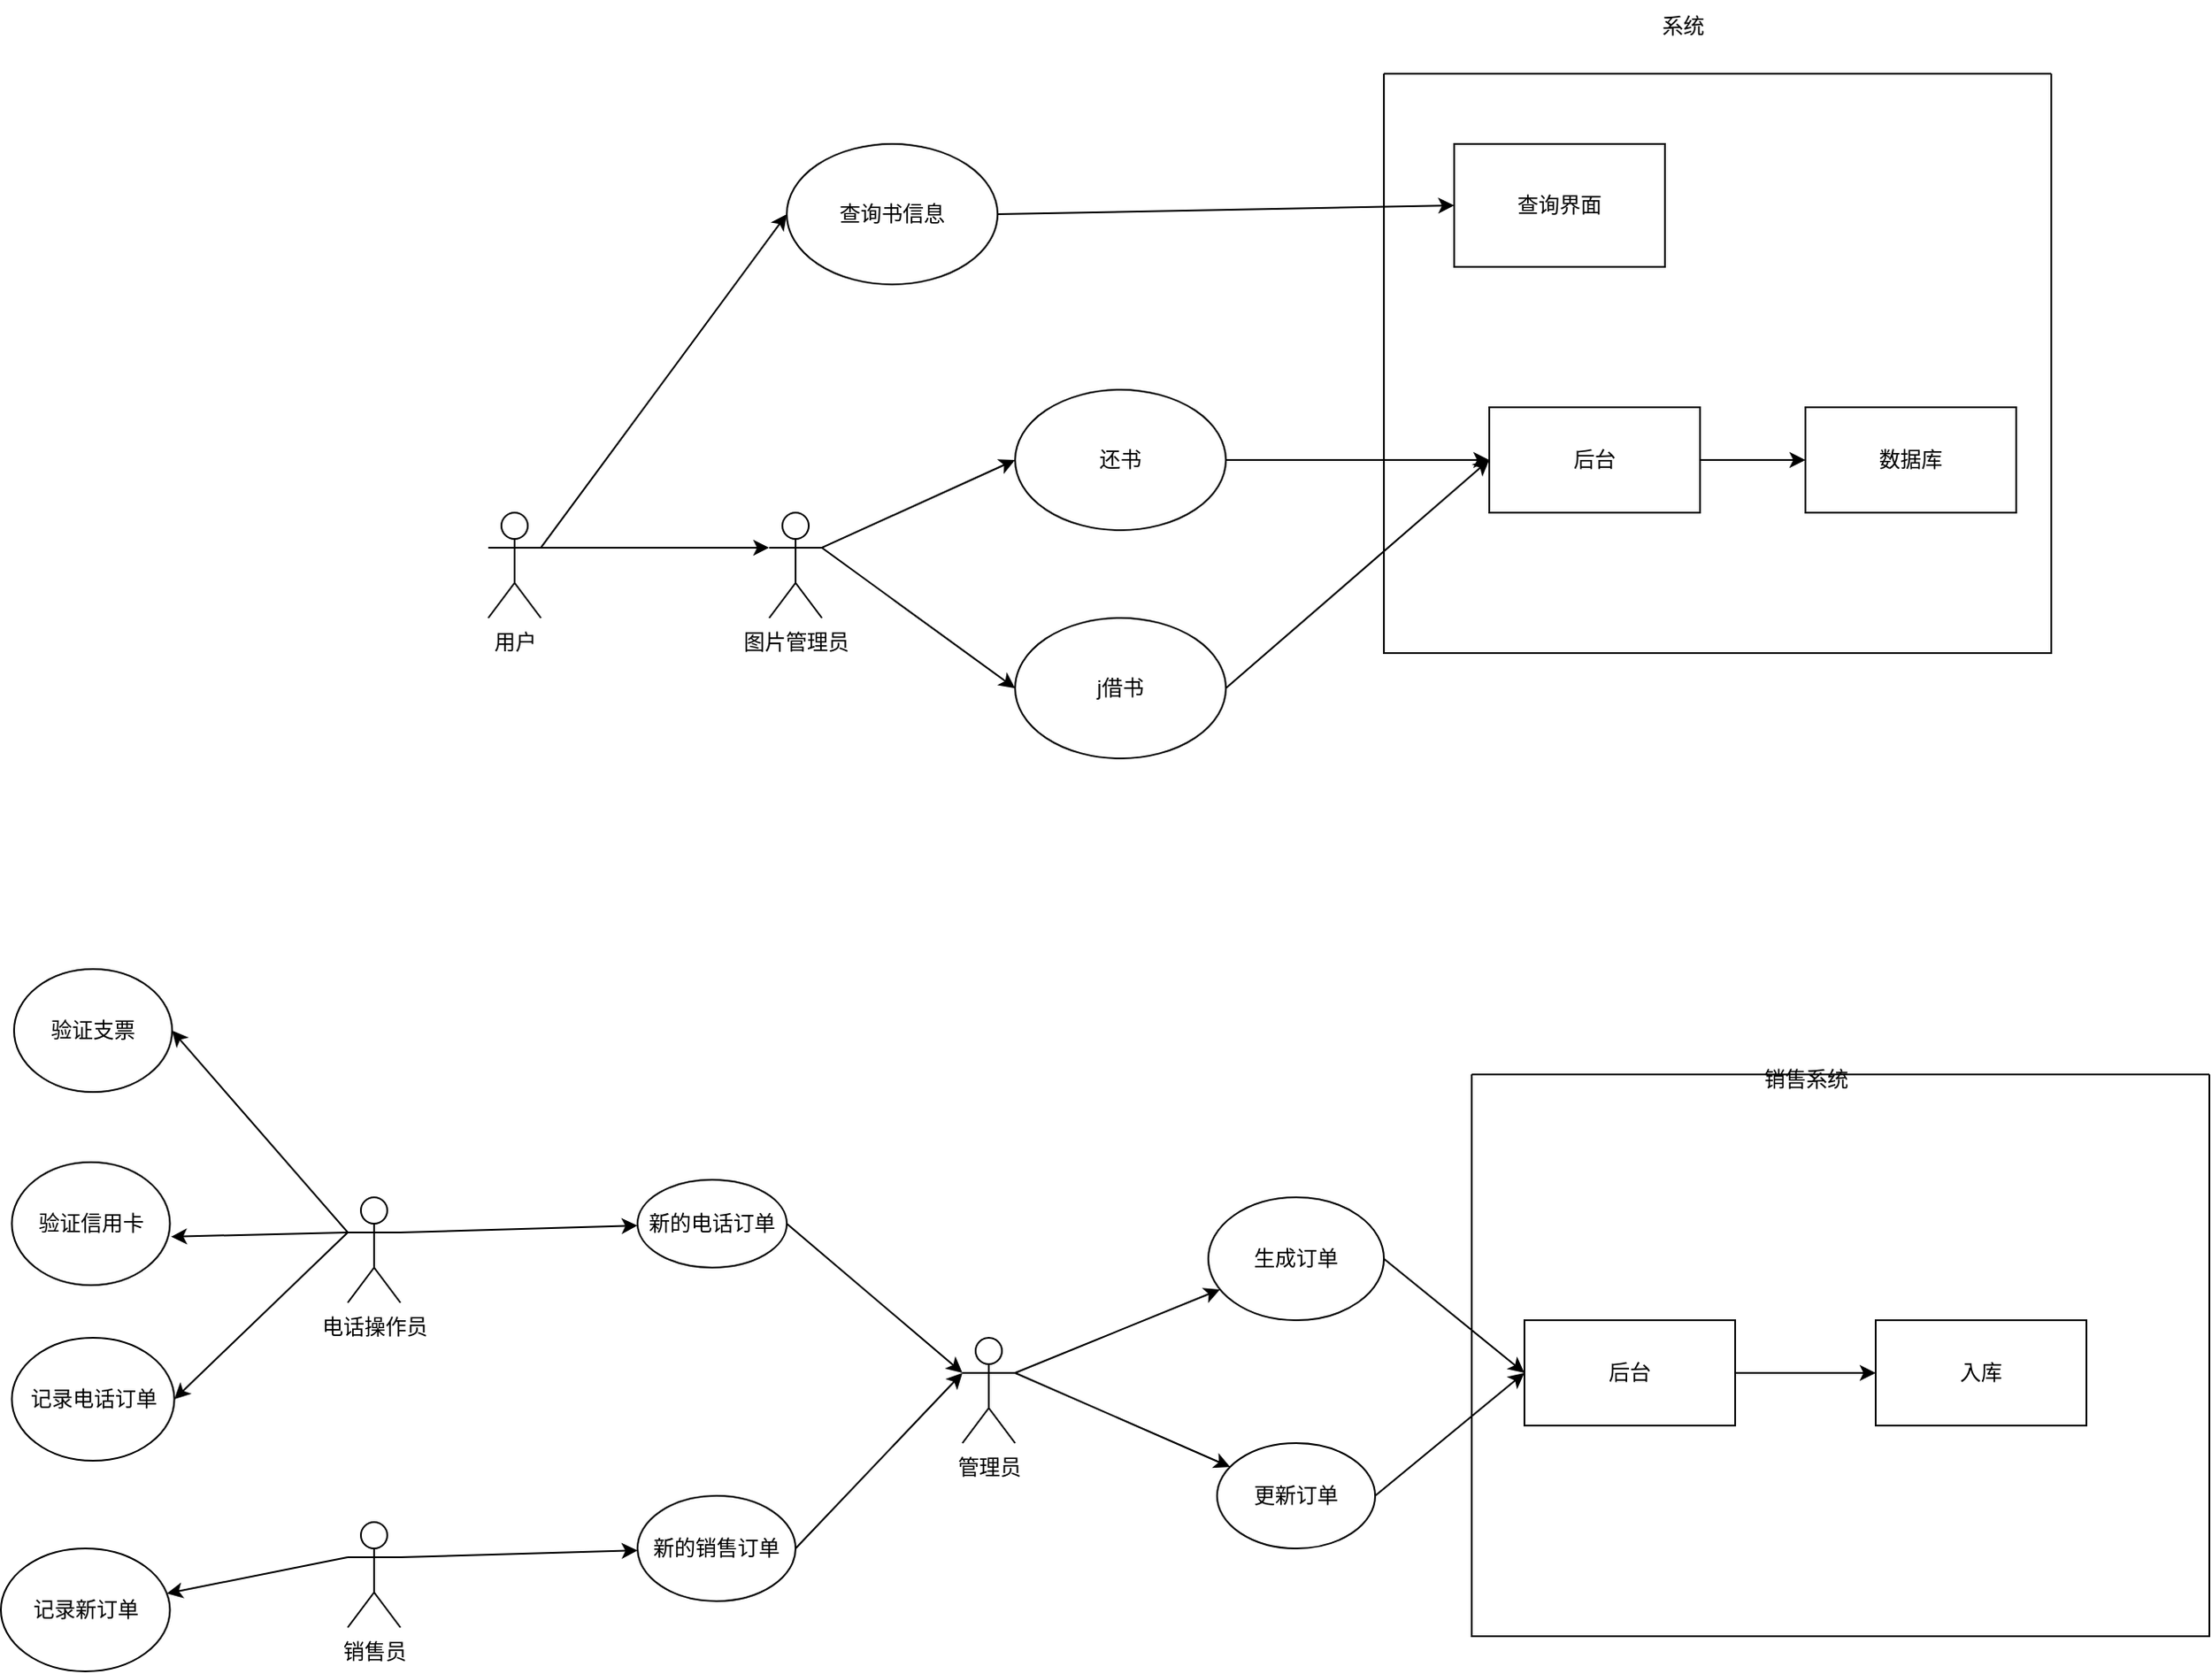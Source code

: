 <mxfile version="21.2.9" type="github">
  <diagram name="第 1 页" id="aiQ21PJiKLgbSB5T6cSl">
    <mxGraphModel dx="2581" dy="831" grid="1" gridSize="10" guides="1" tooltips="1" connect="1" arrows="1" fold="1" page="1" pageScale="1" pageWidth="827" pageHeight="1169" math="0" shadow="0">
      <root>
        <mxCell id="0" />
        <mxCell id="1" parent="0" />
        <mxCell id="cll_-j8iXL6UfGxuxfnc-2" value="用户" style="shape=umlActor;verticalLabelPosition=bottom;verticalAlign=top;html=1;outlineConnect=0;" vertex="1" parent="1">
          <mxGeometry x="40" y="440" width="30" height="60" as="geometry" />
        </mxCell>
        <mxCell id="cll_-j8iXL6UfGxuxfnc-15" value="" style="endArrow=classic;html=1;rounded=0;entryX=0;entryY=0.5;entryDx=0;entryDy=0;exitX=1;exitY=0.333;exitDx=0;exitDy=0;exitPerimeter=0;" edge="1" parent="1" source="cll_-j8iXL6UfGxuxfnc-2" target="cll_-j8iXL6UfGxuxfnc-26">
          <mxGeometry width="50" height="50" relative="1" as="geometry">
            <mxPoint x="150" y="420" as="sourcePoint" />
            <mxPoint x="215" y="250" as="targetPoint" />
          </mxGeometry>
        </mxCell>
        <mxCell id="cll_-j8iXL6UfGxuxfnc-22" value="图片管理员" style="shape=umlActor;verticalLabelPosition=bottom;verticalAlign=top;html=1;outlineConnect=0;" vertex="1" parent="1">
          <mxGeometry x="200" y="440" width="30" height="60" as="geometry" />
        </mxCell>
        <mxCell id="cll_-j8iXL6UfGxuxfnc-23" value="" style="endArrow=classic;html=1;rounded=0;entryX=0;entryY=0.333;entryDx=0;entryDy=0;entryPerimeter=0;" edge="1" parent="1" target="cll_-j8iXL6UfGxuxfnc-22">
          <mxGeometry width="50" height="50" relative="1" as="geometry">
            <mxPoint x="70" y="460" as="sourcePoint" />
            <mxPoint x="630" y="400" as="targetPoint" />
          </mxGeometry>
        </mxCell>
        <mxCell id="cll_-j8iXL6UfGxuxfnc-24" value="" style="endArrow=classic;html=1;rounded=0;exitX=1;exitY=0.5;exitDx=0;exitDy=0;entryX=0;entryY=0.5;entryDx=0;entryDy=0;" edge="1" parent="1" source="cll_-j8iXL6UfGxuxfnc-26" target="cll_-j8iXL6UfGxuxfnc-7">
          <mxGeometry width="50" height="50" relative="1" as="geometry">
            <mxPoint x="315" y="250" as="sourcePoint" />
            <mxPoint x="630" y="400" as="targetPoint" />
          </mxGeometry>
        </mxCell>
        <mxCell id="cll_-j8iXL6UfGxuxfnc-26" value="查询书信息" style="ellipse;whiteSpace=wrap;html=1;" vertex="1" parent="1">
          <mxGeometry x="210" y="230" width="120" height="80" as="geometry" />
        </mxCell>
        <mxCell id="cll_-j8iXL6UfGxuxfnc-29" value="还书" style="ellipse;whiteSpace=wrap;html=1;" vertex="1" parent="1">
          <mxGeometry x="340" y="370" width="120" height="80" as="geometry" />
        </mxCell>
        <mxCell id="cll_-j8iXL6UfGxuxfnc-30" value="j借书" style="ellipse;whiteSpace=wrap;html=1;" vertex="1" parent="1">
          <mxGeometry x="340" y="500" width="120" height="80" as="geometry" />
        </mxCell>
        <mxCell id="cll_-j8iXL6UfGxuxfnc-31" value="" style="endArrow=classic;html=1;rounded=0;exitX=1;exitY=0.333;exitDx=0;exitDy=0;exitPerimeter=0;entryX=0;entryY=0.5;entryDx=0;entryDy=0;" edge="1" parent="1" source="cll_-j8iXL6UfGxuxfnc-22" target="cll_-j8iXL6UfGxuxfnc-29">
          <mxGeometry width="50" height="50" relative="1" as="geometry">
            <mxPoint x="580" y="450" as="sourcePoint" />
            <mxPoint x="630" y="400" as="targetPoint" />
          </mxGeometry>
        </mxCell>
        <mxCell id="cll_-j8iXL6UfGxuxfnc-32" value="" style="endArrow=classic;html=1;rounded=0;exitX=1;exitY=0.333;exitDx=0;exitDy=0;exitPerimeter=0;entryX=0;entryY=0.5;entryDx=0;entryDy=0;" edge="1" parent="1" source="cll_-j8iXL6UfGxuxfnc-22" target="cll_-j8iXL6UfGxuxfnc-30">
          <mxGeometry width="50" height="50" relative="1" as="geometry">
            <mxPoint x="580" y="450" as="sourcePoint" />
            <mxPoint x="630" y="400" as="targetPoint" />
          </mxGeometry>
        </mxCell>
        <mxCell id="cll_-j8iXL6UfGxuxfnc-34" value="" style="endArrow=classic;html=1;rounded=0;exitX=1;exitY=0.5;exitDx=0;exitDy=0;entryX=0;entryY=0.5;entryDx=0;entryDy=0;" edge="1" parent="1" source="cll_-j8iXL6UfGxuxfnc-29" target="cll_-j8iXL6UfGxuxfnc-33">
          <mxGeometry width="50" height="50" relative="1" as="geometry">
            <mxPoint x="580" y="450" as="sourcePoint" />
            <mxPoint x="630" y="400" as="targetPoint" />
          </mxGeometry>
        </mxCell>
        <mxCell id="cll_-j8iXL6UfGxuxfnc-35" value="" style="endArrow=classic;html=1;rounded=0;exitX=1;exitY=0.5;exitDx=0;exitDy=0;entryX=0;entryY=0.5;entryDx=0;entryDy=0;" edge="1" parent="1" source="cll_-j8iXL6UfGxuxfnc-30" target="cll_-j8iXL6UfGxuxfnc-33">
          <mxGeometry width="50" height="50" relative="1" as="geometry">
            <mxPoint x="580" y="450" as="sourcePoint" />
            <mxPoint x="540" y="470" as="targetPoint" />
          </mxGeometry>
        </mxCell>
        <mxCell id="cll_-j8iXL6UfGxuxfnc-43" value="" style="swimlane;startSize=0;" vertex="1" parent="1">
          <mxGeometry x="550" y="190" width="380" height="330" as="geometry" />
        </mxCell>
        <mxCell id="cll_-j8iXL6UfGxuxfnc-7" value="查询界面" style="rounded=0;whiteSpace=wrap;html=1;" vertex="1" parent="cll_-j8iXL6UfGxuxfnc-43">
          <mxGeometry x="40" y="40" width="120" height="70" as="geometry" />
        </mxCell>
        <mxCell id="cll_-j8iXL6UfGxuxfnc-33" value="后台" style="rounded=0;whiteSpace=wrap;html=1;" vertex="1" parent="cll_-j8iXL6UfGxuxfnc-43">
          <mxGeometry x="60" y="190" width="120" height="60" as="geometry" />
        </mxCell>
        <mxCell id="cll_-j8iXL6UfGxuxfnc-36" value="数据库" style="rounded=0;whiteSpace=wrap;html=1;" vertex="1" parent="cll_-j8iXL6UfGxuxfnc-43">
          <mxGeometry x="240" y="190" width="120" height="60" as="geometry" />
        </mxCell>
        <mxCell id="cll_-j8iXL6UfGxuxfnc-39" value="" style="endArrow=classic;html=1;rounded=0;exitX=1;exitY=0.5;exitDx=0;exitDy=0;entryX=0;entryY=0.5;entryDx=0;entryDy=0;" edge="1" parent="cll_-j8iXL6UfGxuxfnc-43" source="cll_-j8iXL6UfGxuxfnc-33" target="cll_-j8iXL6UfGxuxfnc-36">
          <mxGeometry width="50" height="50" relative="1" as="geometry">
            <mxPoint x="260" y="260" as="sourcePoint" />
            <mxPoint x="310" y="210" as="targetPoint" />
          </mxGeometry>
        </mxCell>
        <mxCell id="cll_-j8iXL6UfGxuxfnc-44" value="系统" style="text;html=1;align=center;verticalAlign=middle;resizable=0;points=[];autosize=1;strokeColor=none;fillColor=none;" vertex="1" parent="1">
          <mxGeometry x="695" y="148" width="50" height="30" as="geometry" />
        </mxCell>
        <mxCell id="cll_-j8iXL6UfGxuxfnc-49" value="管理员" style="shape=umlActor;verticalLabelPosition=bottom;verticalAlign=top;html=1;outlineConnect=0;" vertex="1" parent="1">
          <mxGeometry x="310" y="910" width="30" height="60" as="geometry" />
        </mxCell>
        <mxCell id="cll_-j8iXL6UfGxuxfnc-51" value="电话操作员" style="shape=umlActor;verticalLabelPosition=bottom;verticalAlign=top;html=1;outlineConnect=0;" vertex="1" parent="1">
          <mxGeometry x="-40" y="830" width="30" height="60" as="geometry" />
        </mxCell>
        <mxCell id="cll_-j8iXL6UfGxuxfnc-55" value="销售员" style="shape=umlActor;verticalLabelPosition=bottom;verticalAlign=top;html=1;outlineConnect=0;" vertex="1" parent="1">
          <mxGeometry x="-40" y="1015" width="30" height="60" as="geometry" />
        </mxCell>
        <mxCell id="cll_-j8iXL6UfGxuxfnc-56" value="" style="endArrow=classic;html=1;rounded=0;exitX=1;exitY=0.333;exitDx=0;exitDy=0;exitPerimeter=0;" edge="1" parent="1" source="cll_-j8iXL6UfGxuxfnc-49" target="cll_-j8iXL6UfGxuxfnc-57">
          <mxGeometry width="50" height="50" relative="1" as="geometry">
            <mxPoint x="850" y="1120" as="sourcePoint" />
            <mxPoint x="450" y="880" as="targetPoint" />
          </mxGeometry>
        </mxCell>
        <mxCell id="cll_-j8iXL6UfGxuxfnc-57" value="生成订单" style="ellipse;whiteSpace=wrap;html=1;" vertex="1" parent="1">
          <mxGeometry x="450" y="830" width="100" height="70" as="geometry" />
        </mxCell>
        <mxCell id="cll_-j8iXL6UfGxuxfnc-58" value="" style="endArrow=classic;html=1;rounded=0;exitX=1;exitY=0.333;exitDx=0;exitDy=0;exitPerimeter=0;" edge="1" parent="1" source="cll_-j8iXL6UfGxuxfnc-49" target="cll_-j8iXL6UfGxuxfnc-59">
          <mxGeometry width="50" height="50" relative="1" as="geometry">
            <mxPoint x="850" y="1120" as="sourcePoint" />
            <mxPoint x="470" y="1010" as="targetPoint" />
          </mxGeometry>
        </mxCell>
        <mxCell id="cll_-j8iXL6UfGxuxfnc-59" value="更新订单" style="ellipse;whiteSpace=wrap;html=1;" vertex="1" parent="1">
          <mxGeometry x="455" y="970" width="90" height="60" as="geometry" />
        </mxCell>
        <mxCell id="cll_-j8iXL6UfGxuxfnc-60" value="后台" style="rounded=0;whiteSpace=wrap;html=1;" vertex="1" parent="1">
          <mxGeometry x="630" y="900" width="120" height="60" as="geometry" />
        </mxCell>
        <mxCell id="cll_-j8iXL6UfGxuxfnc-61" value="" style="endArrow=classic;html=1;rounded=0;exitX=1;exitY=0.5;exitDx=0;exitDy=0;entryX=0;entryY=0.5;entryDx=0;entryDy=0;" edge="1" parent="1" source="cll_-j8iXL6UfGxuxfnc-57" target="cll_-j8iXL6UfGxuxfnc-60">
          <mxGeometry width="50" height="50" relative="1" as="geometry">
            <mxPoint x="850" y="1120" as="sourcePoint" />
            <mxPoint x="900" y="1070" as="targetPoint" />
          </mxGeometry>
        </mxCell>
        <mxCell id="cll_-j8iXL6UfGxuxfnc-62" value="" style="endArrow=classic;html=1;rounded=0;exitX=1;exitY=0.5;exitDx=0;exitDy=0;entryX=0;entryY=0.5;entryDx=0;entryDy=0;" edge="1" parent="1" source="cll_-j8iXL6UfGxuxfnc-59" target="cll_-j8iXL6UfGxuxfnc-60">
          <mxGeometry width="50" height="50" relative="1" as="geometry">
            <mxPoint x="850" y="1120" as="sourcePoint" />
            <mxPoint x="900" y="1070" as="targetPoint" />
          </mxGeometry>
        </mxCell>
        <mxCell id="cll_-j8iXL6UfGxuxfnc-63" value="" style="endArrow=classic;html=1;rounded=0;exitX=1;exitY=0.333;exitDx=0;exitDy=0;exitPerimeter=0;" edge="1" parent="1" source="cll_-j8iXL6UfGxuxfnc-55" target="cll_-j8iXL6UfGxuxfnc-64">
          <mxGeometry width="50" height="50" relative="1" as="geometry">
            <mxPoint x="850" y="1120" as="sourcePoint" />
            <mxPoint x="315" y="1110" as="targetPoint" />
          </mxGeometry>
        </mxCell>
        <mxCell id="cll_-j8iXL6UfGxuxfnc-64" value="新的销售订单" style="ellipse;whiteSpace=wrap;html=1;" vertex="1" parent="1">
          <mxGeometry x="125" y="1000" width="90" height="60" as="geometry" />
        </mxCell>
        <mxCell id="cll_-j8iXL6UfGxuxfnc-65" value="" style="endArrow=classic;html=1;rounded=0;exitX=1;exitY=0.5;exitDx=0;exitDy=0;" edge="1" parent="1" source="cll_-j8iXL6UfGxuxfnc-64">
          <mxGeometry width="50" height="50" relative="1" as="geometry">
            <mxPoint x="850" y="1120" as="sourcePoint" />
            <mxPoint x="310" y="930" as="targetPoint" />
          </mxGeometry>
        </mxCell>
        <mxCell id="cll_-j8iXL6UfGxuxfnc-66" value="" style="endArrow=classic;html=1;rounded=0;exitX=1;exitY=0.333;exitDx=0;exitDy=0;exitPerimeter=0;" edge="1" parent="1" source="cll_-j8iXL6UfGxuxfnc-51" target="cll_-j8iXL6UfGxuxfnc-67">
          <mxGeometry width="50" height="50" relative="1" as="geometry">
            <mxPoint x="850" y="990" as="sourcePoint" />
            <mxPoint x="320" y="780" as="targetPoint" />
          </mxGeometry>
        </mxCell>
        <mxCell id="cll_-j8iXL6UfGxuxfnc-67" value="新的电话订单" style="ellipse;whiteSpace=wrap;html=1;" vertex="1" parent="1">
          <mxGeometry x="125" y="820" width="85" height="50" as="geometry" />
        </mxCell>
        <mxCell id="cll_-j8iXL6UfGxuxfnc-68" value="" style="endArrow=classic;html=1;rounded=0;exitX=1;exitY=0.5;exitDx=0;exitDy=0;" edge="1" parent="1" source="cll_-j8iXL6UfGxuxfnc-67">
          <mxGeometry width="50" height="50" relative="1" as="geometry">
            <mxPoint x="168" y="890" as="sourcePoint" />
            <mxPoint x="310" y="930" as="targetPoint" />
          </mxGeometry>
        </mxCell>
        <mxCell id="cll_-j8iXL6UfGxuxfnc-70" value="验证支票" style="ellipse;whiteSpace=wrap;html=1;" vertex="1" parent="1">
          <mxGeometry x="-230" y="700" width="90" height="70" as="geometry" />
        </mxCell>
        <mxCell id="cll_-j8iXL6UfGxuxfnc-71" value="验证信用卡" style="ellipse;whiteSpace=wrap;html=1;" vertex="1" parent="1">
          <mxGeometry x="-231.25" y="810" width="90" height="70" as="geometry" />
        </mxCell>
        <mxCell id="cll_-j8iXL6UfGxuxfnc-72" value="记录电话订单" style="ellipse;whiteSpace=wrap;html=1;" vertex="1" parent="1">
          <mxGeometry x="-231.25" y="910" width="92.5" height="70" as="geometry" />
        </mxCell>
        <mxCell id="cll_-j8iXL6UfGxuxfnc-73" value="" style="endArrow=classic;html=1;rounded=0;exitX=0;exitY=0.333;exitDx=0;exitDy=0;exitPerimeter=0;entryX=1;entryY=0.5;entryDx=0;entryDy=0;" edge="1" parent="1" source="cll_-j8iXL6UfGxuxfnc-51" target="cll_-j8iXL6UfGxuxfnc-70">
          <mxGeometry width="50" height="50" relative="1" as="geometry">
            <mxPoint x="270" y="990" as="sourcePoint" />
            <mxPoint x="320" y="940" as="targetPoint" />
          </mxGeometry>
        </mxCell>
        <mxCell id="cll_-j8iXL6UfGxuxfnc-74" value="" style="endArrow=classic;html=1;rounded=0;entryX=1.007;entryY=0.606;entryDx=0;entryDy=0;entryPerimeter=0;" edge="1" parent="1" target="cll_-j8iXL6UfGxuxfnc-71">
          <mxGeometry width="50" height="50" relative="1" as="geometry">
            <mxPoint x="-40" y="850" as="sourcePoint" />
            <mxPoint x="320" y="940" as="targetPoint" />
          </mxGeometry>
        </mxCell>
        <mxCell id="cll_-j8iXL6UfGxuxfnc-75" value="" style="endArrow=classic;html=1;rounded=0;entryX=1;entryY=0.5;entryDx=0;entryDy=0;" edge="1" parent="1" target="cll_-j8iXL6UfGxuxfnc-72">
          <mxGeometry width="50" height="50" relative="1" as="geometry">
            <mxPoint x="-40" y="850" as="sourcePoint" />
            <mxPoint x="320" y="940" as="targetPoint" />
          </mxGeometry>
        </mxCell>
        <mxCell id="cll_-j8iXL6UfGxuxfnc-76" value="记录新订单" style="ellipse;whiteSpace=wrap;html=1;" vertex="1" parent="1">
          <mxGeometry x="-237.5" y="1030" width="96.25" height="70" as="geometry" />
        </mxCell>
        <mxCell id="cll_-j8iXL6UfGxuxfnc-77" value="" style="endArrow=classic;html=1;rounded=0;exitX=0;exitY=0.333;exitDx=0;exitDy=0;exitPerimeter=0;" edge="1" parent="1" source="cll_-j8iXL6UfGxuxfnc-55" target="cll_-j8iXL6UfGxuxfnc-76">
          <mxGeometry width="50" height="50" relative="1" as="geometry">
            <mxPoint x="270" y="990" as="sourcePoint" />
            <mxPoint x="320" y="940" as="targetPoint" />
          </mxGeometry>
        </mxCell>
        <mxCell id="cll_-j8iXL6UfGxuxfnc-78" value="" style="endArrow=classic;html=1;rounded=0;exitX=1;exitY=0.5;exitDx=0;exitDy=0;entryX=0;entryY=0.5;entryDx=0;entryDy=0;" edge="1" parent="1" source="cll_-j8iXL6UfGxuxfnc-60" target="cll_-j8iXL6UfGxuxfnc-80">
          <mxGeometry width="50" height="50" relative="1" as="geometry">
            <mxPoint x="470" y="990" as="sourcePoint" />
            <mxPoint x="780" y="930" as="targetPoint" />
          </mxGeometry>
        </mxCell>
        <mxCell id="cll_-j8iXL6UfGxuxfnc-80" value="入库" style="rounded=0;whiteSpace=wrap;html=1;" vertex="1" parent="1">
          <mxGeometry x="830" y="900" width="120" height="60" as="geometry" />
        </mxCell>
        <mxCell id="cll_-j8iXL6UfGxuxfnc-81" value="" style="swimlane;startSize=0;" vertex="1" parent="1">
          <mxGeometry x="600" y="760" width="420" height="320" as="geometry" />
        </mxCell>
        <mxCell id="cll_-j8iXL6UfGxuxfnc-82" value="销售系统" style="text;html=1;align=center;verticalAlign=middle;resizable=0;points=[];autosize=1;strokeColor=none;fillColor=none;" vertex="1" parent="1">
          <mxGeometry x="755" y="748" width="70" height="30" as="geometry" />
        </mxCell>
      </root>
    </mxGraphModel>
  </diagram>
</mxfile>
